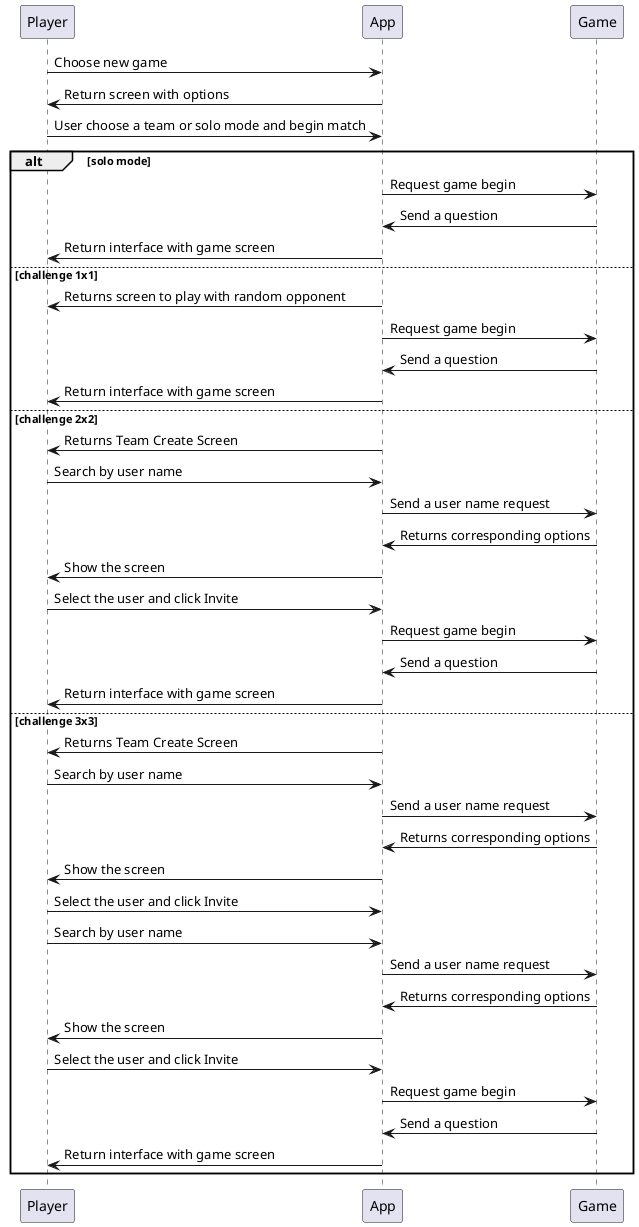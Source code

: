 @startuml NFD_CreateTeam

Player -> App : Choose new game
Player <- App : Return screen with options
Player -> App : User choose a team or solo mode and begin match

alt solo mode
    App -> Game : Request game begin
    App <- Game : Send a question
    Player <- App : Return interface with game screen

else challenge 1x1
    App -> Player : Returns screen to play with random opponent
    App -> Game : Request game begin
    App <- Game : Send a question
    Player <- App : Return interface with game screen
    
else challenge 2x2
    App -> Player : Returns Team Create Screen
    Player -> App: Search by user name
    App -> Game : Send a user name request
    Game -> App : Returns corresponding options
    App -> Player : Show the screen
    Player -> App: Select the user and click Invite
    App -> Game : Request game begin
    App <- Game : Send a question
    Player <- App : Return interface with game screen
    
else challenge 3x3
    App -> Player : Returns Team Create Screen
    Player -> App: Search by user name
    App -> Game : Send a user name request
    Game -> App : Returns corresponding options
    App -> Player : Show the screen
    Player -> App: Select the user and click Invite
    Player -> App: Search by user name
    App -> Game : Send a user name request
    Game -> App : Returns corresponding options
    App -> Player : Show the screen
    Player -> App: Select the user and click Invite
    App -> Game : Request game begin
    App <- Game : Send a question
    Player <- App : Return interface with game screen
end

@enduml
